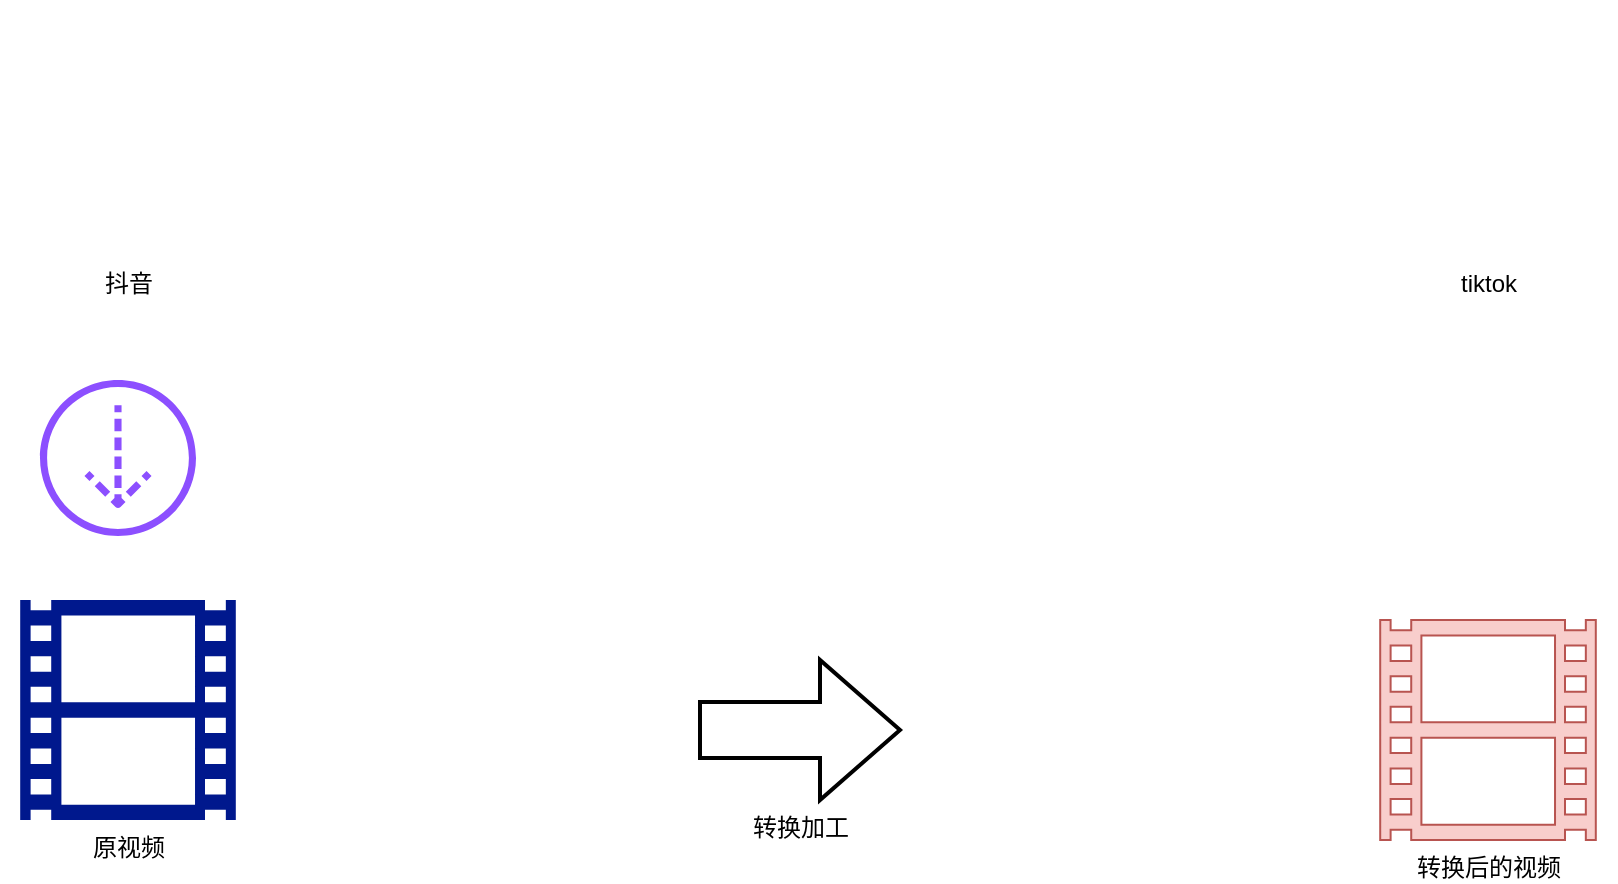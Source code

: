<mxfile version="24.2.8" type="github">
  <diagram name="第 1 页" id="gKxBTXRnxPEfnF-mkXzo">
    <mxGraphModel dx="2224" dy="718" grid="1" gridSize="10" guides="1" tooltips="1" connect="1" arrows="1" fold="1" page="1" pageScale="1" pageWidth="827" pageHeight="1169" math="0" shadow="0">
      <root>
        <mxCell id="0" />
        <mxCell id="1" parent="0" />
        <mxCell id="DS_nnCU_m6ZL4kmz9mKp-2" value="tiktok" style="shape=image;html=1;verticalAlign=top;verticalLabelPosition=bottom;labelBackgroundColor=#ffffff;imageAspect=0;aspect=fixed;image=https://cdn0.iconfinder.com/data/icons/logos-brands-7/512/TikTok_logo_app0-128.png" vertex="1" parent="1">
          <mxGeometry x="540" y="210" width="128" height="128" as="geometry" />
        </mxCell>
        <mxCell id="DS_nnCU_m6ZL4kmz9mKp-3" value="抖音" style="shape=image;html=1;verticalAlign=top;verticalLabelPosition=bottom;labelBackgroundColor=#ffffff;imageAspect=0;aspect=fixed;image=https://cdn2.iconfinder.com/data/icons/social-media-2421/512/TikTok-128.png" vertex="1" parent="1">
          <mxGeometry x="-140" y="210" width="128" height="128" as="geometry" />
        </mxCell>
        <mxCell id="DS_nnCU_m6ZL4kmz9mKp-4" value="" style="sketch=0;outlineConnect=0;fontColor=#232F3E;gradientColor=none;fillColor=#8C4FFF;strokeColor=none;dashed=0;verticalLabelPosition=bottom;verticalAlign=top;align=center;html=1;fontSize=12;fontStyle=0;aspect=fixed;pointerEvents=1;shape=mxgraph.aws4.download_distribution;" vertex="1" parent="1">
          <mxGeometry x="-120" y="400" width="78" height="78" as="geometry" />
        </mxCell>
        <mxCell id="DS_nnCU_m6ZL4kmz9mKp-5" value="原视频" style="sketch=0;aspect=fixed;pointerEvents=1;shadow=0;dashed=0;html=1;strokeColor=none;labelPosition=center;verticalLabelPosition=bottom;verticalAlign=top;align=center;fillColor=#00188D;shape=mxgraph.mscae.general.video" vertex="1" parent="1">
          <mxGeometry x="-129.9" y="510" width="107.8" height="110" as="geometry" />
        </mxCell>
        <mxCell id="DS_nnCU_m6ZL4kmz9mKp-6" value="转换加工" style="verticalLabelPosition=bottom;verticalAlign=top;html=1;strokeWidth=2;shape=mxgraph.arrows2.arrow;dy=0.6;dx=40;notch=0;" vertex="1" parent="1">
          <mxGeometry x="210" y="540" width="100" height="70" as="geometry" />
        </mxCell>
        <mxCell id="DS_nnCU_m6ZL4kmz9mKp-7" value="转换后的视频" style="sketch=0;aspect=fixed;pointerEvents=1;shadow=0;dashed=0;html=1;strokeColor=#b85450;labelPosition=center;verticalLabelPosition=bottom;verticalAlign=top;align=center;fillColor=#f8cecc;shape=mxgraph.mscae.general.video" vertex="1" parent="1">
          <mxGeometry x="550.1" y="520" width="107.8" height="110" as="geometry" />
        </mxCell>
        <mxCell id="DS_nnCU_m6ZL4kmz9mKp-11" value="" style="shape=image;html=1;verticalAlign=top;verticalLabelPosition=bottom;labelBackgroundColor=#ffffff;imageAspect=0;aspect=fixed;image=https://cdn4.iconfinder.com/data/icons/ionicons/512/icon-ios7-cloud-upload-outline-128.png" vertex="1" parent="1">
          <mxGeometry x="540" y="370" width="128" height="128" as="geometry" />
        </mxCell>
      </root>
    </mxGraphModel>
  </diagram>
</mxfile>

